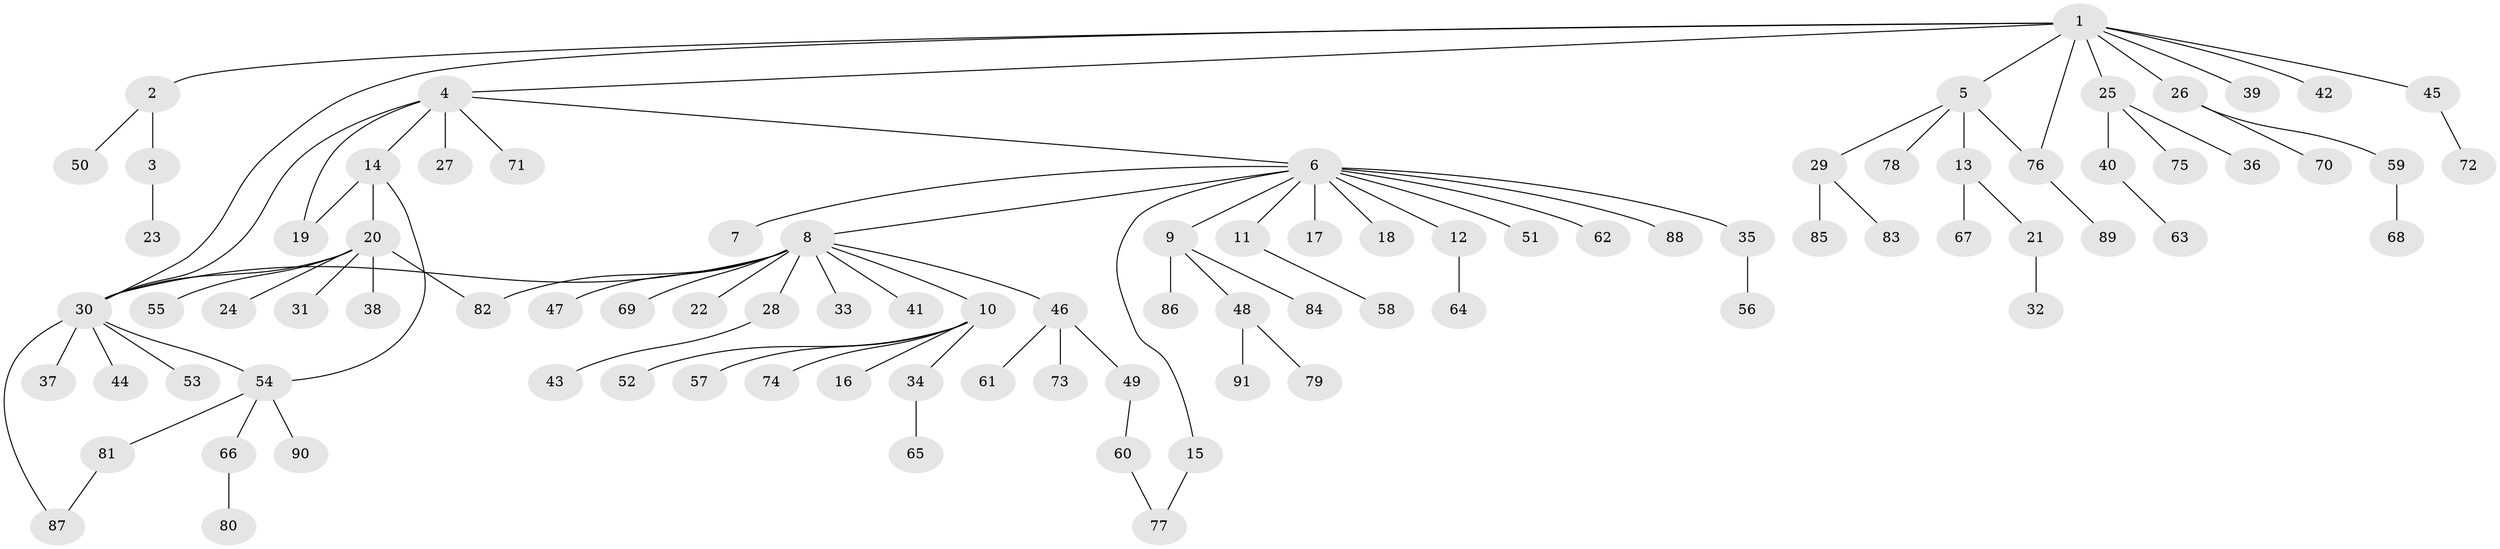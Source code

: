// Generated by graph-tools (version 1.1) at 2025/11/02/27/25 16:11:12]
// undirected, 91 vertices, 99 edges
graph export_dot {
graph [start="1"]
  node [color=gray90,style=filled];
  1;
  2;
  3;
  4;
  5;
  6;
  7;
  8;
  9;
  10;
  11;
  12;
  13;
  14;
  15;
  16;
  17;
  18;
  19;
  20;
  21;
  22;
  23;
  24;
  25;
  26;
  27;
  28;
  29;
  30;
  31;
  32;
  33;
  34;
  35;
  36;
  37;
  38;
  39;
  40;
  41;
  42;
  43;
  44;
  45;
  46;
  47;
  48;
  49;
  50;
  51;
  52;
  53;
  54;
  55;
  56;
  57;
  58;
  59;
  60;
  61;
  62;
  63;
  64;
  65;
  66;
  67;
  68;
  69;
  70;
  71;
  72;
  73;
  74;
  75;
  76;
  77;
  78;
  79;
  80;
  81;
  82;
  83;
  84;
  85;
  86;
  87;
  88;
  89;
  90;
  91;
  1 -- 2;
  1 -- 4;
  1 -- 5;
  1 -- 25;
  1 -- 26;
  1 -- 30;
  1 -- 39;
  1 -- 42;
  1 -- 45;
  1 -- 76;
  2 -- 3;
  2 -- 50;
  3 -- 23;
  4 -- 6;
  4 -- 14;
  4 -- 19;
  4 -- 27;
  4 -- 30;
  4 -- 71;
  5 -- 13;
  5 -- 29;
  5 -- 76;
  5 -- 78;
  6 -- 7;
  6 -- 8;
  6 -- 9;
  6 -- 11;
  6 -- 12;
  6 -- 15;
  6 -- 17;
  6 -- 18;
  6 -- 35;
  6 -- 51;
  6 -- 62;
  6 -- 88;
  8 -- 10;
  8 -- 22;
  8 -- 28;
  8 -- 30;
  8 -- 33;
  8 -- 41;
  8 -- 46;
  8 -- 47;
  8 -- 69;
  8 -- 82;
  9 -- 48;
  9 -- 84;
  9 -- 86;
  10 -- 16;
  10 -- 34;
  10 -- 52;
  10 -- 57;
  10 -- 74;
  11 -- 58;
  12 -- 64;
  13 -- 21;
  13 -- 67;
  14 -- 19;
  14 -- 20;
  14 -- 54;
  15 -- 77;
  20 -- 24;
  20 -- 30;
  20 -- 31;
  20 -- 38;
  20 -- 55;
  20 -- 82;
  21 -- 32;
  25 -- 36;
  25 -- 40;
  25 -- 75;
  26 -- 59;
  26 -- 70;
  28 -- 43;
  29 -- 83;
  29 -- 85;
  30 -- 37;
  30 -- 44;
  30 -- 53;
  30 -- 54;
  30 -- 87;
  34 -- 65;
  35 -- 56;
  40 -- 63;
  45 -- 72;
  46 -- 49;
  46 -- 61;
  46 -- 73;
  48 -- 79;
  48 -- 91;
  49 -- 60;
  54 -- 66;
  54 -- 81;
  54 -- 90;
  59 -- 68;
  60 -- 77;
  66 -- 80;
  76 -- 89;
  81 -- 87;
}
